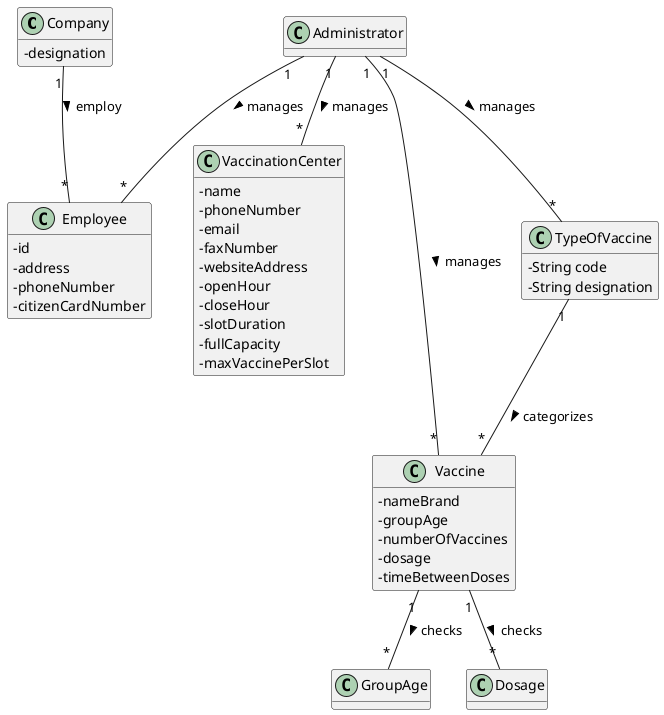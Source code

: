 @startuml
hide methods

skinparam classAttributeIconSize 0

class Company{
 -designation
}

class Employee{
-id
-address
-phoneNumber
-citizenCardNumber
}

class VaccinationCenter {
  -name
  -phoneNumber
  -email
  -faxNumber
  -websiteAddress
  -openHour
  -closeHour
  -slotDuration
  -fullCapacity
  -maxVaccinePerSlot
}

class Administrator{

}

class Vaccine {
-nameBrand
 -groupAge
 -numberOfVaccines
 -dosage
 -timeBetweenDoses

}

class TypeOfVaccine{
-String code
-String designation
}

class GroupAge{

}
class Dosage{

}

Administrator "1" -- "*" Employee : manages >
Company "1" -- "*" Employee : employ >
Administrator "1" -- "*" VaccinationCenter : manages >
Administrator "1" -- "*" Vaccine : manages >
Administrator "1" -- "*" TypeOfVaccine : manages >
TypeOfVaccine "1" -- "*" Vaccine : categorizes >
Vaccine "1" -- "*" GroupAge : checks >
Vaccine "1" -- "*" Dosage : checks >




@enduml